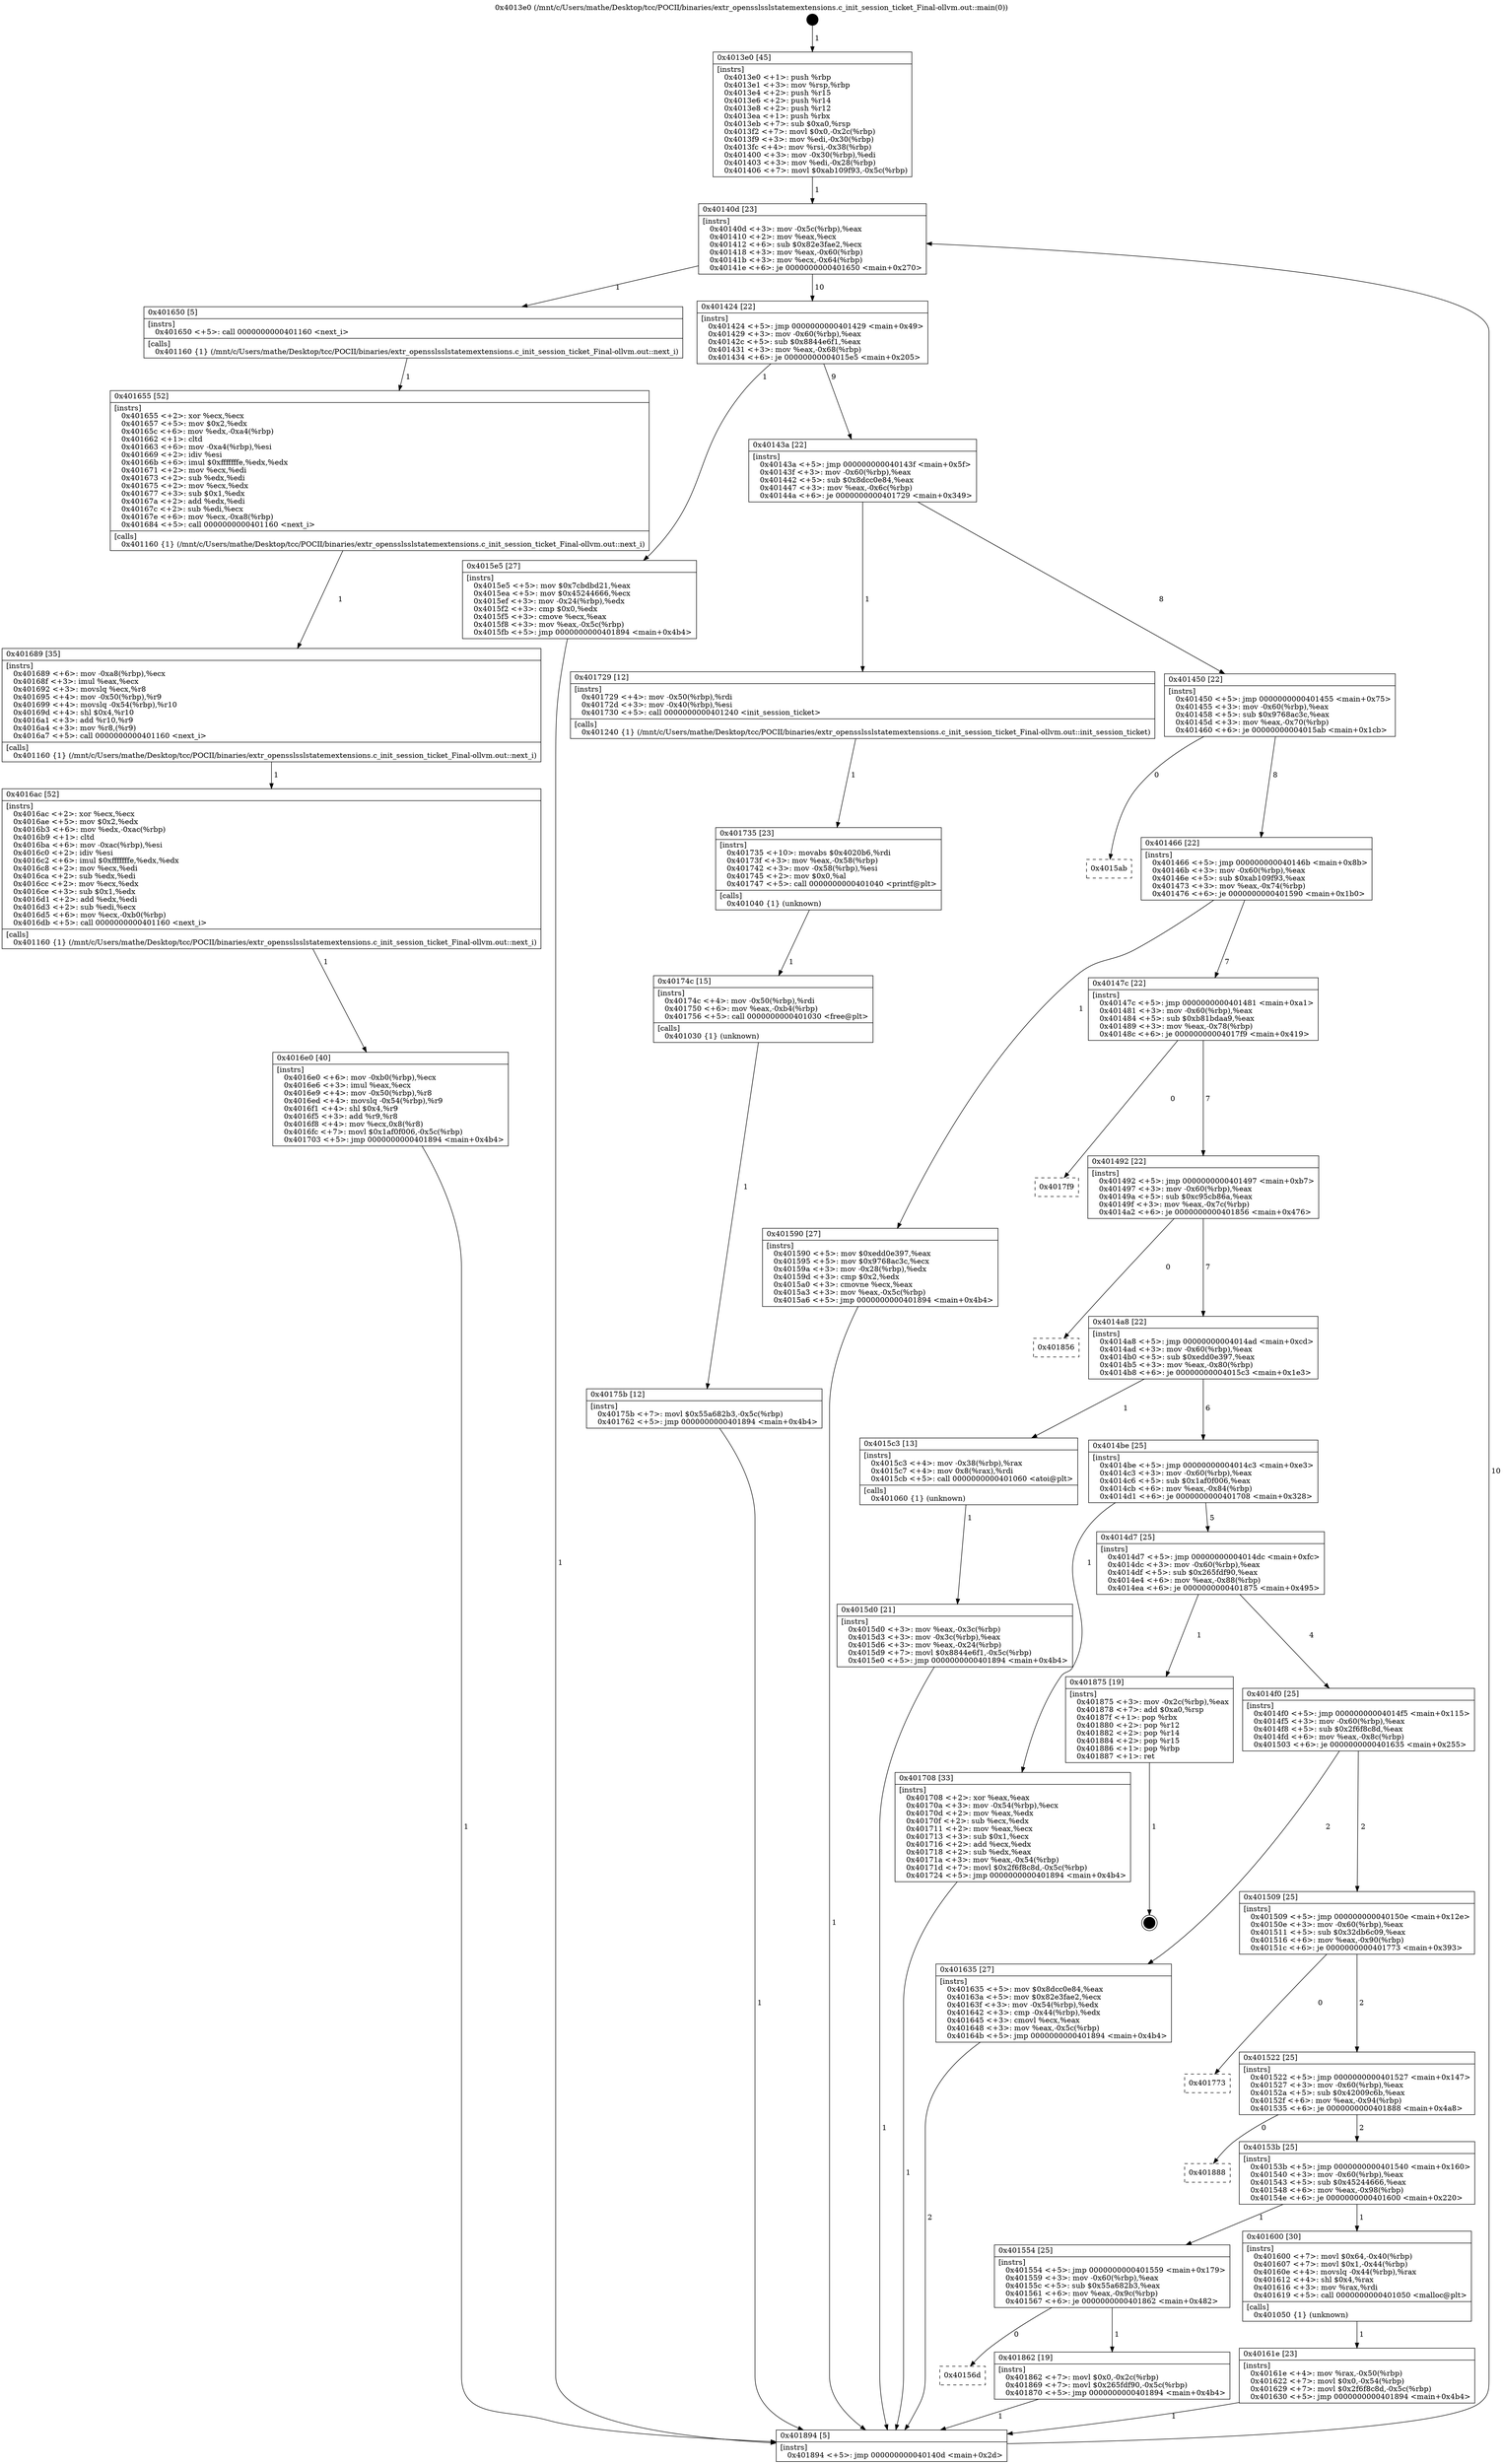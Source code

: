 digraph "0x4013e0" {
  label = "0x4013e0 (/mnt/c/Users/mathe/Desktop/tcc/POCII/binaries/extr_opensslsslstatemextensions.c_init_session_ticket_Final-ollvm.out::main(0))"
  labelloc = "t"
  node[shape=record]

  Entry [label="",width=0.3,height=0.3,shape=circle,fillcolor=black,style=filled]
  "0x40140d" [label="{
     0x40140d [23]\l
     | [instrs]\l
     &nbsp;&nbsp;0x40140d \<+3\>: mov -0x5c(%rbp),%eax\l
     &nbsp;&nbsp;0x401410 \<+2\>: mov %eax,%ecx\l
     &nbsp;&nbsp;0x401412 \<+6\>: sub $0x82e3fae2,%ecx\l
     &nbsp;&nbsp;0x401418 \<+3\>: mov %eax,-0x60(%rbp)\l
     &nbsp;&nbsp;0x40141b \<+3\>: mov %ecx,-0x64(%rbp)\l
     &nbsp;&nbsp;0x40141e \<+6\>: je 0000000000401650 \<main+0x270\>\l
  }"]
  "0x401650" [label="{
     0x401650 [5]\l
     | [instrs]\l
     &nbsp;&nbsp;0x401650 \<+5\>: call 0000000000401160 \<next_i\>\l
     | [calls]\l
     &nbsp;&nbsp;0x401160 \{1\} (/mnt/c/Users/mathe/Desktop/tcc/POCII/binaries/extr_opensslsslstatemextensions.c_init_session_ticket_Final-ollvm.out::next_i)\l
  }"]
  "0x401424" [label="{
     0x401424 [22]\l
     | [instrs]\l
     &nbsp;&nbsp;0x401424 \<+5\>: jmp 0000000000401429 \<main+0x49\>\l
     &nbsp;&nbsp;0x401429 \<+3\>: mov -0x60(%rbp),%eax\l
     &nbsp;&nbsp;0x40142c \<+5\>: sub $0x8844e6f1,%eax\l
     &nbsp;&nbsp;0x401431 \<+3\>: mov %eax,-0x68(%rbp)\l
     &nbsp;&nbsp;0x401434 \<+6\>: je 00000000004015e5 \<main+0x205\>\l
  }"]
  Exit [label="",width=0.3,height=0.3,shape=circle,fillcolor=black,style=filled,peripheries=2]
  "0x4015e5" [label="{
     0x4015e5 [27]\l
     | [instrs]\l
     &nbsp;&nbsp;0x4015e5 \<+5\>: mov $0x7cbdbd21,%eax\l
     &nbsp;&nbsp;0x4015ea \<+5\>: mov $0x45244666,%ecx\l
     &nbsp;&nbsp;0x4015ef \<+3\>: mov -0x24(%rbp),%edx\l
     &nbsp;&nbsp;0x4015f2 \<+3\>: cmp $0x0,%edx\l
     &nbsp;&nbsp;0x4015f5 \<+3\>: cmove %ecx,%eax\l
     &nbsp;&nbsp;0x4015f8 \<+3\>: mov %eax,-0x5c(%rbp)\l
     &nbsp;&nbsp;0x4015fb \<+5\>: jmp 0000000000401894 \<main+0x4b4\>\l
  }"]
  "0x40143a" [label="{
     0x40143a [22]\l
     | [instrs]\l
     &nbsp;&nbsp;0x40143a \<+5\>: jmp 000000000040143f \<main+0x5f\>\l
     &nbsp;&nbsp;0x40143f \<+3\>: mov -0x60(%rbp),%eax\l
     &nbsp;&nbsp;0x401442 \<+5\>: sub $0x8dcc0e84,%eax\l
     &nbsp;&nbsp;0x401447 \<+3\>: mov %eax,-0x6c(%rbp)\l
     &nbsp;&nbsp;0x40144a \<+6\>: je 0000000000401729 \<main+0x349\>\l
  }"]
  "0x40156d" [label="{
     0x40156d\l
  }", style=dashed]
  "0x401729" [label="{
     0x401729 [12]\l
     | [instrs]\l
     &nbsp;&nbsp;0x401729 \<+4\>: mov -0x50(%rbp),%rdi\l
     &nbsp;&nbsp;0x40172d \<+3\>: mov -0x40(%rbp),%esi\l
     &nbsp;&nbsp;0x401730 \<+5\>: call 0000000000401240 \<init_session_ticket\>\l
     | [calls]\l
     &nbsp;&nbsp;0x401240 \{1\} (/mnt/c/Users/mathe/Desktop/tcc/POCII/binaries/extr_opensslsslstatemextensions.c_init_session_ticket_Final-ollvm.out::init_session_ticket)\l
  }"]
  "0x401450" [label="{
     0x401450 [22]\l
     | [instrs]\l
     &nbsp;&nbsp;0x401450 \<+5\>: jmp 0000000000401455 \<main+0x75\>\l
     &nbsp;&nbsp;0x401455 \<+3\>: mov -0x60(%rbp),%eax\l
     &nbsp;&nbsp;0x401458 \<+5\>: sub $0x9768ac3c,%eax\l
     &nbsp;&nbsp;0x40145d \<+3\>: mov %eax,-0x70(%rbp)\l
     &nbsp;&nbsp;0x401460 \<+6\>: je 00000000004015ab \<main+0x1cb\>\l
  }"]
  "0x401862" [label="{
     0x401862 [19]\l
     | [instrs]\l
     &nbsp;&nbsp;0x401862 \<+7\>: movl $0x0,-0x2c(%rbp)\l
     &nbsp;&nbsp;0x401869 \<+7\>: movl $0x265fdf90,-0x5c(%rbp)\l
     &nbsp;&nbsp;0x401870 \<+5\>: jmp 0000000000401894 \<main+0x4b4\>\l
  }"]
  "0x4015ab" [label="{
     0x4015ab\l
  }", style=dashed]
  "0x401466" [label="{
     0x401466 [22]\l
     | [instrs]\l
     &nbsp;&nbsp;0x401466 \<+5\>: jmp 000000000040146b \<main+0x8b\>\l
     &nbsp;&nbsp;0x40146b \<+3\>: mov -0x60(%rbp),%eax\l
     &nbsp;&nbsp;0x40146e \<+5\>: sub $0xab109f93,%eax\l
     &nbsp;&nbsp;0x401473 \<+3\>: mov %eax,-0x74(%rbp)\l
     &nbsp;&nbsp;0x401476 \<+6\>: je 0000000000401590 \<main+0x1b0\>\l
  }"]
  "0x40175b" [label="{
     0x40175b [12]\l
     | [instrs]\l
     &nbsp;&nbsp;0x40175b \<+7\>: movl $0x55a682b3,-0x5c(%rbp)\l
     &nbsp;&nbsp;0x401762 \<+5\>: jmp 0000000000401894 \<main+0x4b4\>\l
  }"]
  "0x401590" [label="{
     0x401590 [27]\l
     | [instrs]\l
     &nbsp;&nbsp;0x401590 \<+5\>: mov $0xedd0e397,%eax\l
     &nbsp;&nbsp;0x401595 \<+5\>: mov $0x9768ac3c,%ecx\l
     &nbsp;&nbsp;0x40159a \<+3\>: mov -0x28(%rbp),%edx\l
     &nbsp;&nbsp;0x40159d \<+3\>: cmp $0x2,%edx\l
     &nbsp;&nbsp;0x4015a0 \<+3\>: cmovne %ecx,%eax\l
     &nbsp;&nbsp;0x4015a3 \<+3\>: mov %eax,-0x5c(%rbp)\l
     &nbsp;&nbsp;0x4015a6 \<+5\>: jmp 0000000000401894 \<main+0x4b4\>\l
  }"]
  "0x40147c" [label="{
     0x40147c [22]\l
     | [instrs]\l
     &nbsp;&nbsp;0x40147c \<+5\>: jmp 0000000000401481 \<main+0xa1\>\l
     &nbsp;&nbsp;0x401481 \<+3\>: mov -0x60(%rbp),%eax\l
     &nbsp;&nbsp;0x401484 \<+5\>: sub $0xb81bdaa9,%eax\l
     &nbsp;&nbsp;0x401489 \<+3\>: mov %eax,-0x78(%rbp)\l
     &nbsp;&nbsp;0x40148c \<+6\>: je 00000000004017f9 \<main+0x419\>\l
  }"]
  "0x401894" [label="{
     0x401894 [5]\l
     | [instrs]\l
     &nbsp;&nbsp;0x401894 \<+5\>: jmp 000000000040140d \<main+0x2d\>\l
  }"]
  "0x4013e0" [label="{
     0x4013e0 [45]\l
     | [instrs]\l
     &nbsp;&nbsp;0x4013e0 \<+1\>: push %rbp\l
     &nbsp;&nbsp;0x4013e1 \<+3\>: mov %rsp,%rbp\l
     &nbsp;&nbsp;0x4013e4 \<+2\>: push %r15\l
     &nbsp;&nbsp;0x4013e6 \<+2\>: push %r14\l
     &nbsp;&nbsp;0x4013e8 \<+2\>: push %r12\l
     &nbsp;&nbsp;0x4013ea \<+1\>: push %rbx\l
     &nbsp;&nbsp;0x4013eb \<+7\>: sub $0xa0,%rsp\l
     &nbsp;&nbsp;0x4013f2 \<+7\>: movl $0x0,-0x2c(%rbp)\l
     &nbsp;&nbsp;0x4013f9 \<+3\>: mov %edi,-0x30(%rbp)\l
     &nbsp;&nbsp;0x4013fc \<+4\>: mov %rsi,-0x38(%rbp)\l
     &nbsp;&nbsp;0x401400 \<+3\>: mov -0x30(%rbp),%edi\l
     &nbsp;&nbsp;0x401403 \<+3\>: mov %edi,-0x28(%rbp)\l
     &nbsp;&nbsp;0x401406 \<+7\>: movl $0xab109f93,-0x5c(%rbp)\l
  }"]
  "0x40174c" [label="{
     0x40174c [15]\l
     | [instrs]\l
     &nbsp;&nbsp;0x40174c \<+4\>: mov -0x50(%rbp),%rdi\l
     &nbsp;&nbsp;0x401750 \<+6\>: mov %eax,-0xb4(%rbp)\l
     &nbsp;&nbsp;0x401756 \<+5\>: call 0000000000401030 \<free@plt\>\l
     | [calls]\l
     &nbsp;&nbsp;0x401030 \{1\} (unknown)\l
  }"]
  "0x4017f9" [label="{
     0x4017f9\l
  }", style=dashed]
  "0x401492" [label="{
     0x401492 [22]\l
     | [instrs]\l
     &nbsp;&nbsp;0x401492 \<+5\>: jmp 0000000000401497 \<main+0xb7\>\l
     &nbsp;&nbsp;0x401497 \<+3\>: mov -0x60(%rbp),%eax\l
     &nbsp;&nbsp;0x40149a \<+5\>: sub $0xc95cb86a,%eax\l
     &nbsp;&nbsp;0x40149f \<+3\>: mov %eax,-0x7c(%rbp)\l
     &nbsp;&nbsp;0x4014a2 \<+6\>: je 0000000000401856 \<main+0x476\>\l
  }"]
  "0x401735" [label="{
     0x401735 [23]\l
     | [instrs]\l
     &nbsp;&nbsp;0x401735 \<+10\>: movabs $0x4020b6,%rdi\l
     &nbsp;&nbsp;0x40173f \<+3\>: mov %eax,-0x58(%rbp)\l
     &nbsp;&nbsp;0x401742 \<+3\>: mov -0x58(%rbp),%esi\l
     &nbsp;&nbsp;0x401745 \<+2\>: mov $0x0,%al\l
     &nbsp;&nbsp;0x401747 \<+5\>: call 0000000000401040 \<printf@plt\>\l
     | [calls]\l
     &nbsp;&nbsp;0x401040 \{1\} (unknown)\l
  }"]
  "0x401856" [label="{
     0x401856\l
  }", style=dashed]
  "0x4014a8" [label="{
     0x4014a8 [22]\l
     | [instrs]\l
     &nbsp;&nbsp;0x4014a8 \<+5\>: jmp 00000000004014ad \<main+0xcd\>\l
     &nbsp;&nbsp;0x4014ad \<+3\>: mov -0x60(%rbp),%eax\l
     &nbsp;&nbsp;0x4014b0 \<+5\>: sub $0xedd0e397,%eax\l
     &nbsp;&nbsp;0x4014b5 \<+3\>: mov %eax,-0x80(%rbp)\l
     &nbsp;&nbsp;0x4014b8 \<+6\>: je 00000000004015c3 \<main+0x1e3\>\l
  }"]
  "0x4016e0" [label="{
     0x4016e0 [40]\l
     | [instrs]\l
     &nbsp;&nbsp;0x4016e0 \<+6\>: mov -0xb0(%rbp),%ecx\l
     &nbsp;&nbsp;0x4016e6 \<+3\>: imul %eax,%ecx\l
     &nbsp;&nbsp;0x4016e9 \<+4\>: mov -0x50(%rbp),%r8\l
     &nbsp;&nbsp;0x4016ed \<+4\>: movslq -0x54(%rbp),%r9\l
     &nbsp;&nbsp;0x4016f1 \<+4\>: shl $0x4,%r9\l
     &nbsp;&nbsp;0x4016f5 \<+3\>: add %r9,%r8\l
     &nbsp;&nbsp;0x4016f8 \<+4\>: mov %ecx,0x8(%r8)\l
     &nbsp;&nbsp;0x4016fc \<+7\>: movl $0x1af0f006,-0x5c(%rbp)\l
     &nbsp;&nbsp;0x401703 \<+5\>: jmp 0000000000401894 \<main+0x4b4\>\l
  }"]
  "0x4015c3" [label="{
     0x4015c3 [13]\l
     | [instrs]\l
     &nbsp;&nbsp;0x4015c3 \<+4\>: mov -0x38(%rbp),%rax\l
     &nbsp;&nbsp;0x4015c7 \<+4\>: mov 0x8(%rax),%rdi\l
     &nbsp;&nbsp;0x4015cb \<+5\>: call 0000000000401060 \<atoi@plt\>\l
     | [calls]\l
     &nbsp;&nbsp;0x401060 \{1\} (unknown)\l
  }"]
  "0x4014be" [label="{
     0x4014be [25]\l
     | [instrs]\l
     &nbsp;&nbsp;0x4014be \<+5\>: jmp 00000000004014c3 \<main+0xe3\>\l
     &nbsp;&nbsp;0x4014c3 \<+3\>: mov -0x60(%rbp),%eax\l
     &nbsp;&nbsp;0x4014c6 \<+5\>: sub $0x1af0f006,%eax\l
     &nbsp;&nbsp;0x4014cb \<+6\>: mov %eax,-0x84(%rbp)\l
     &nbsp;&nbsp;0x4014d1 \<+6\>: je 0000000000401708 \<main+0x328\>\l
  }"]
  "0x4015d0" [label="{
     0x4015d0 [21]\l
     | [instrs]\l
     &nbsp;&nbsp;0x4015d0 \<+3\>: mov %eax,-0x3c(%rbp)\l
     &nbsp;&nbsp;0x4015d3 \<+3\>: mov -0x3c(%rbp),%eax\l
     &nbsp;&nbsp;0x4015d6 \<+3\>: mov %eax,-0x24(%rbp)\l
     &nbsp;&nbsp;0x4015d9 \<+7\>: movl $0x8844e6f1,-0x5c(%rbp)\l
     &nbsp;&nbsp;0x4015e0 \<+5\>: jmp 0000000000401894 \<main+0x4b4\>\l
  }"]
  "0x4016ac" [label="{
     0x4016ac [52]\l
     | [instrs]\l
     &nbsp;&nbsp;0x4016ac \<+2\>: xor %ecx,%ecx\l
     &nbsp;&nbsp;0x4016ae \<+5\>: mov $0x2,%edx\l
     &nbsp;&nbsp;0x4016b3 \<+6\>: mov %edx,-0xac(%rbp)\l
     &nbsp;&nbsp;0x4016b9 \<+1\>: cltd\l
     &nbsp;&nbsp;0x4016ba \<+6\>: mov -0xac(%rbp),%esi\l
     &nbsp;&nbsp;0x4016c0 \<+2\>: idiv %esi\l
     &nbsp;&nbsp;0x4016c2 \<+6\>: imul $0xfffffffe,%edx,%edx\l
     &nbsp;&nbsp;0x4016c8 \<+2\>: mov %ecx,%edi\l
     &nbsp;&nbsp;0x4016ca \<+2\>: sub %edx,%edi\l
     &nbsp;&nbsp;0x4016cc \<+2\>: mov %ecx,%edx\l
     &nbsp;&nbsp;0x4016ce \<+3\>: sub $0x1,%edx\l
     &nbsp;&nbsp;0x4016d1 \<+2\>: add %edx,%edi\l
     &nbsp;&nbsp;0x4016d3 \<+2\>: sub %edi,%ecx\l
     &nbsp;&nbsp;0x4016d5 \<+6\>: mov %ecx,-0xb0(%rbp)\l
     &nbsp;&nbsp;0x4016db \<+5\>: call 0000000000401160 \<next_i\>\l
     | [calls]\l
     &nbsp;&nbsp;0x401160 \{1\} (/mnt/c/Users/mathe/Desktop/tcc/POCII/binaries/extr_opensslsslstatemextensions.c_init_session_ticket_Final-ollvm.out::next_i)\l
  }"]
  "0x401708" [label="{
     0x401708 [33]\l
     | [instrs]\l
     &nbsp;&nbsp;0x401708 \<+2\>: xor %eax,%eax\l
     &nbsp;&nbsp;0x40170a \<+3\>: mov -0x54(%rbp),%ecx\l
     &nbsp;&nbsp;0x40170d \<+2\>: mov %eax,%edx\l
     &nbsp;&nbsp;0x40170f \<+2\>: sub %ecx,%edx\l
     &nbsp;&nbsp;0x401711 \<+2\>: mov %eax,%ecx\l
     &nbsp;&nbsp;0x401713 \<+3\>: sub $0x1,%ecx\l
     &nbsp;&nbsp;0x401716 \<+2\>: add %ecx,%edx\l
     &nbsp;&nbsp;0x401718 \<+2\>: sub %edx,%eax\l
     &nbsp;&nbsp;0x40171a \<+3\>: mov %eax,-0x54(%rbp)\l
     &nbsp;&nbsp;0x40171d \<+7\>: movl $0x2f6f8c8d,-0x5c(%rbp)\l
     &nbsp;&nbsp;0x401724 \<+5\>: jmp 0000000000401894 \<main+0x4b4\>\l
  }"]
  "0x4014d7" [label="{
     0x4014d7 [25]\l
     | [instrs]\l
     &nbsp;&nbsp;0x4014d7 \<+5\>: jmp 00000000004014dc \<main+0xfc\>\l
     &nbsp;&nbsp;0x4014dc \<+3\>: mov -0x60(%rbp),%eax\l
     &nbsp;&nbsp;0x4014df \<+5\>: sub $0x265fdf90,%eax\l
     &nbsp;&nbsp;0x4014e4 \<+6\>: mov %eax,-0x88(%rbp)\l
     &nbsp;&nbsp;0x4014ea \<+6\>: je 0000000000401875 \<main+0x495\>\l
  }"]
  "0x401689" [label="{
     0x401689 [35]\l
     | [instrs]\l
     &nbsp;&nbsp;0x401689 \<+6\>: mov -0xa8(%rbp),%ecx\l
     &nbsp;&nbsp;0x40168f \<+3\>: imul %eax,%ecx\l
     &nbsp;&nbsp;0x401692 \<+3\>: movslq %ecx,%r8\l
     &nbsp;&nbsp;0x401695 \<+4\>: mov -0x50(%rbp),%r9\l
     &nbsp;&nbsp;0x401699 \<+4\>: movslq -0x54(%rbp),%r10\l
     &nbsp;&nbsp;0x40169d \<+4\>: shl $0x4,%r10\l
     &nbsp;&nbsp;0x4016a1 \<+3\>: add %r10,%r9\l
     &nbsp;&nbsp;0x4016a4 \<+3\>: mov %r8,(%r9)\l
     &nbsp;&nbsp;0x4016a7 \<+5\>: call 0000000000401160 \<next_i\>\l
     | [calls]\l
     &nbsp;&nbsp;0x401160 \{1\} (/mnt/c/Users/mathe/Desktop/tcc/POCII/binaries/extr_opensslsslstatemextensions.c_init_session_ticket_Final-ollvm.out::next_i)\l
  }"]
  "0x401875" [label="{
     0x401875 [19]\l
     | [instrs]\l
     &nbsp;&nbsp;0x401875 \<+3\>: mov -0x2c(%rbp),%eax\l
     &nbsp;&nbsp;0x401878 \<+7\>: add $0xa0,%rsp\l
     &nbsp;&nbsp;0x40187f \<+1\>: pop %rbx\l
     &nbsp;&nbsp;0x401880 \<+2\>: pop %r12\l
     &nbsp;&nbsp;0x401882 \<+2\>: pop %r14\l
     &nbsp;&nbsp;0x401884 \<+2\>: pop %r15\l
     &nbsp;&nbsp;0x401886 \<+1\>: pop %rbp\l
     &nbsp;&nbsp;0x401887 \<+1\>: ret\l
  }"]
  "0x4014f0" [label="{
     0x4014f0 [25]\l
     | [instrs]\l
     &nbsp;&nbsp;0x4014f0 \<+5\>: jmp 00000000004014f5 \<main+0x115\>\l
     &nbsp;&nbsp;0x4014f5 \<+3\>: mov -0x60(%rbp),%eax\l
     &nbsp;&nbsp;0x4014f8 \<+5\>: sub $0x2f6f8c8d,%eax\l
     &nbsp;&nbsp;0x4014fd \<+6\>: mov %eax,-0x8c(%rbp)\l
     &nbsp;&nbsp;0x401503 \<+6\>: je 0000000000401635 \<main+0x255\>\l
  }"]
  "0x401655" [label="{
     0x401655 [52]\l
     | [instrs]\l
     &nbsp;&nbsp;0x401655 \<+2\>: xor %ecx,%ecx\l
     &nbsp;&nbsp;0x401657 \<+5\>: mov $0x2,%edx\l
     &nbsp;&nbsp;0x40165c \<+6\>: mov %edx,-0xa4(%rbp)\l
     &nbsp;&nbsp;0x401662 \<+1\>: cltd\l
     &nbsp;&nbsp;0x401663 \<+6\>: mov -0xa4(%rbp),%esi\l
     &nbsp;&nbsp;0x401669 \<+2\>: idiv %esi\l
     &nbsp;&nbsp;0x40166b \<+6\>: imul $0xfffffffe,%edx,%edx\l
     &nbsp;&nbsp;0x401671 \<+2\>: mov %ecx,%edi\l
     &nbsp;&nbsp;0x401673 \<+2\>: sub %edx,%edi\l
     &nbsp;&nbsp;0x401675 \<+2\>: mov %ecx,%edx\l
     &nbsp;&nbsp;0x401677 \<+3\>: sub $0x1,%edx\l
     &nbsp;&nbsp;0x40167a \<+2\>: add %edx,%edi\l
     &nbsp;&nbsp;0x40167c \<+2\>: sub %edi,%ecx\l
     &nbsp;&nbsp;0x40167e \<+6\>: mov %ecx,-0xa8(%rbp)\l
     &nbsp;&nbsp;0x401684 \<+5\>: call 0000000000401160 \<next_i\>\l
     | [calls]\l
     &nbsp;&nbsp;0x401160 \{1\} (/mnt/c/Users/mathe/Desktop/tcc/POCII/binaries/extr_opensslsslstatemextensions.c_init_session_ticket_Final-ollvm.out::next_i)\l
  }"]
  "0x401635" [label="{
     0x401635 [27]\l
     | [instrs]\l
     &nbsp;&nbsp;0x401635 \<+5\>: mov $0x8dcc0e84,%eax\l
     &nbsp;&nbsp;0x40163a \<+5\>: mov $0x82e3fae2,%ecx\l
     &nbsp;&nbsp;0x40163f \<+3\>: mov -0x54(%rbp),%edx\l
     &nbsp;&nbsp;0x401642 \<+3\>: cmp -0x44(%rbp),%edx\l
     &nbsp;&nbsp;0x401645 \<+3\>: cmovl %ecx,%eax\l
     &nbsp;&nbsp;0x401648 \<+3\>: mov %eax,-0x5c(%rbp)\l
     &nbsp;&nbsp;0x40164b \<+5\>: jmp 0000000000401894 \<main+0x4b4\>\l
  }"]
  "0x401509" [label="{
     0x401509 [25]\l
     | [instrs]\l
     &nbsp;&nbsp;0x401509 \<+5\>: jmp 000000000040150e \<main+0x12e\>\l
     &nbsp;&nbsp;0x40150e \<+3\>: mov -0x60(%rbp),%eax\l
     &nbsp;&nbsp;0x401511 \<+5\>: sub $0x32db6c09,%eax\l
     &nbsp;&nbsp;0x401516 \<+6\>: mov %eax,-0x90(%rbp)\l
     &nbsp;&nbsp;0x40151c \<+6\>: je 0000000000401773 \<main+0x393\>\l
  }"]
  "0x40161e" [label="{
     0x40161e [23]\l
     | [instrs]\l
     &nbsp;&nbsp;0x40161e \<+4\>: mov %rax,-0x50(%rbp)\l
     &nbsp;&nbsp;0x401622 \<+7\>: movl $0x0,-0x54(%rbp)\l
     &nbsp;&nbsp;0x401629 \<+7\>: movl $0x2f6f8c8d,-0x5c(%rbp)\l
     &nbsp;&nbsp;0x401630 \<+5\>: jmp 0000000000401894 \<main+0x4b4\>\l
  }"]
  "0x401773" [label="{
     0x401773\l
  }", style=dashed]
  "0x401522" [label="{
     0x401522 [25]\l
     | [instrs]\l
     &nbsp;&nbsp;0x401522 \<+5\>: jmp 0000000000401527 \<main+0x147\>\l
     &nbsp;&nbsp;0x401527 \<+3\>: mov -0x60(%rbp),%eax\l
     &nbsp;&nbsp;0x40152a \<+5\>: sub $0x42009c6b,%eax\l
     &nbsp;&nbsp;0x40152f \<+6\>: mov %eax,-0x94(%rbp)\l
     &nbsp;&nbsp;0x401535 \<+6\>: je 0000000000401888 \<main+0x4a8\>\l
  }"]
  "0x401554" [label="{
     0x401554 [25]\l
     | [instrs]\l
     &nbsp;&nbsp;0x401554 \<+5\>: jmp 0000000000401559 \<main+0x179\>\l
     &nbsp;&nbsp;0x401559 \<+3\>: mov -0x60(%rbp),%eax\l
     &nbsp;&nbsp;0x40155c \<+5\>: sub $0x55a682b3,%eax\l
     &nbsp;&nbsp;0x401561 \<+6\>: mov %eax,-0x9c(%rbp)\l
     &nbsp;&nbsp;0x401567 \<+6\>: je 0000000000401862 \<main+0x482\>\l
  }"]
  "0x401888" [label="{
     0x401888\l
  }", style=dashed]
  "0x40153b" [label="{
     0x40153b [25]\l
     | [instrs]\l
     &nbsp;&nbsp;0x40153b \<+5\>: jmp 0000000000401540 \<main+0x160\>\l
     &nbsp;&nbsp;0x401540 \<+3\>: mov -0x60(%rbp),%eax\l
     &nbsp;&nbsp;0x401543 \<+5\>: sub $0x45244666,%eax\l
     &nbsp;&nbsp;0x401548 \<+6\>: mov %eax,-0x98(%rbp)\l
     &nbsp;&nbsp;0x40154e \<+6\>: je 0000000000401600 \<main+0x220\>\l
  }"]
  "0x401600" [label="{
     0x401600 [30]\l
     | [instrs]\l
     &nbsp;&nbsp;0x401600 \<+7\>: movl $0x64,-0x40(%rbp)\l
     &nbsp;&nbsp;0x401607 \<+7\>: movl $0x1,-0x44(%rbp)\l
     &nbsp;&nbsp;0x40160e \<+4\>: movslq -0x44(%rbp),%rax\l
     &nbsp;&nbsp;0x401612 \<+4\>: shl $0x4,%rax\l
     &nbsp;&nbsp;0x401616 \<+3\>: mov %rax,%rdi\l
     &nbsp;&nbsp;0x401619 \<+5\>: call 0000000000401050 \<malloc@plt\>\l
     | [calls]\l
     &nbsp;&nbsp;0x401050 \{1\} (unknown)\l
  }"]
  Entry -> "0x4013e0" [label=" 1"]
  "0x40140d" -> "0x401650" [label=" 1"]
  "0x40140d" -> "0x401424" [label=" 10"]
  "0x401875" -> Exit [label=" 1"]
  "0x401424" -> "0x4015e5" [label=" 1"]
  "0x401424" -> "0x40143a" [label=" 9"]
  "0x401862" -> "0x401894" [label=" 1"]
  "0x40143a" -> "0x401729" [label=" 1"]
  "0x40143a" -> "0x401450" [label=" 8"]
  "0x401554" -> "0x40156d" [label=" 0"]
  "0x401450" -> "0x4015ab" [label=" 0"]
  "0x401450" -> "0x401466" [label=" 8"]
  "0x401554" -> "0x401862" [label=" 1"]
  "0x401466" -> "0x401590" [label=" 1"]
  "0x401466" -> "0x40147c" [label=" 7"]
  "0x401590" -> "0x401894" [label=" 1"]
  "0x4013e0" -> "0x40140d" [label=" 1"]
  "0x401894" -> "0x40140d" [label=" 10"]
  "0x40175b" -> "0x401894" [label=" 1"]
  "0x40147c" -> "0x4017f9" [label=" 0"]
  "0x40147c" -> "0x401492" [label=" 7"]
  "0x40174c" -> "0x40175b" [label=" 1"]
  "0x401492" -> "0x401856" [label=" 0"]
  "0x401492" -> "0x4014a8" [label=" 7"]
  "0x401735" -> "0x40174c" [label=" 1"]
  "0x4014a8" -> "0x4015c3" [label=" 1"]
  "0x4014a8" -> "0x4014be" [label=" 6"]
  "0x4015c3" -> "0x4015d0" [label=" 1"]
  "0x4015d0" -> "0x401894" [label=" 1"]
  "0x4015e5" -> "0x401894" [label=" 1"]
  "0x401729" -> "0x401735" [label=" 1"]
  "0x4014be" -> "0x401708" [label=" 1"]
  "0x4014be" -> "0x4014d7" [label=" 5"]
  "0x401708" -> "0x401894" [label=" 1"]
  "0x4014d7" -> "0x401875" [label=" 1"]
  "0x4014d7" -> "0x4014f0" [label=" 4"]
  "0x4016e0" -> "0x401894" [label=" 1"]
  "0x4014f0" -> "0x401635" [label=" 2"]
  "0x4014f0" -> "0x401509" [label=" 2"]
  "0x4016ac" -> "0x4016e0" [label=" 1"]
  "0x401509" -> "0x401773" [label=" 0"]
  "0x401509" -> "0x401522" [label=" 2"]
  "0x401689" -> "0x4016ac" [label=" 1"]
  "0x401522" -> "0x401888" [label=" 0"]
  "0x401522" -> "0x40153b" [label=" 2"]
  "0x401655" -> "0x401689" [label=" 1"]
  "0x40153b" -> "0x401600" [label=" 1"]
  "0x40153b" -> "0x401554" [label=" 1"]
  "0x401600" -> "0x40161e" [label=" 1"]
  "0x40161e" -> "0x401894" [label=" 1"]
  "0x401635" -> "0x401894" [label=" 2"]
  "0x401650" -> "0x401655" [label=" 1"]
}
